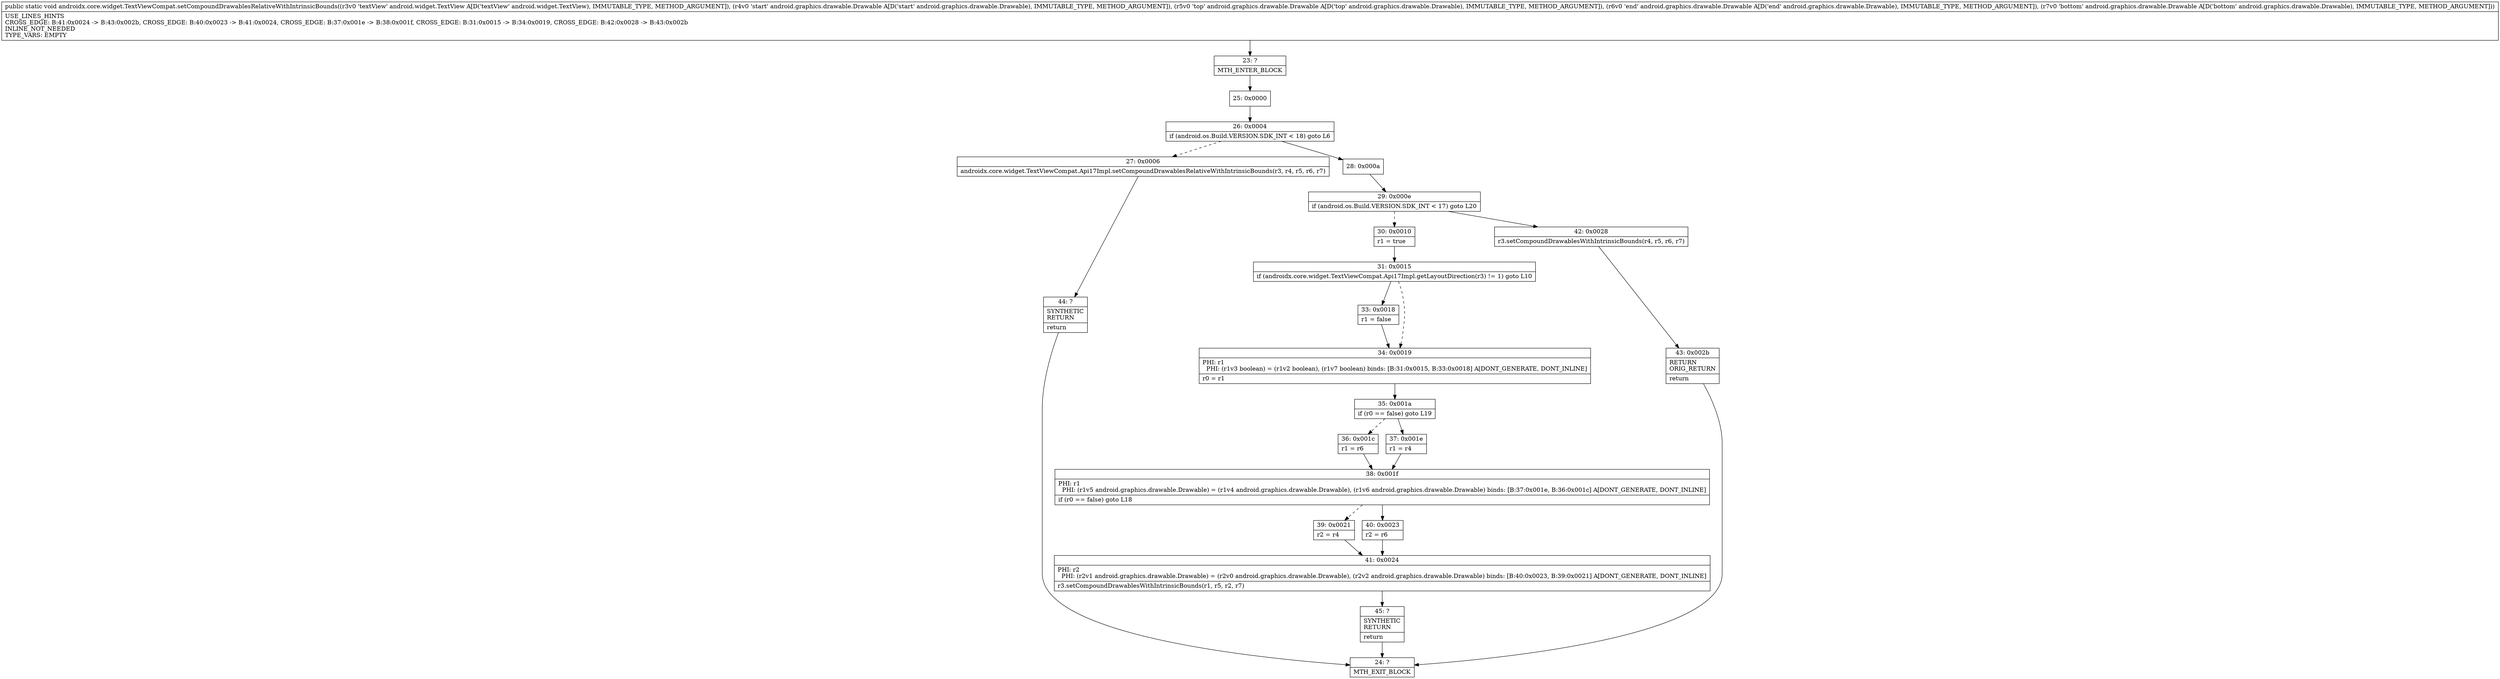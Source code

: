 digraph "CFG forandroidx.core.widget.TextViewCompat.setCompoundDrawablesRelativeWithIntrinsicBounds(Landroid\/widget\/TextView;Landroid\/graphics\/drawable\/Drawable;Landroid\/graphics\/drawable\/Drawable;Landroid\/graphics\/drawable\/Drawable;Landroid\/graphics\/drawable\/Drawable;)V" {
Node_23 [shape=record,label="{23\:\ ?|MTH_ENTER_BLOCK\l}"];
Node_25 [shape=record,label="{25\:\ 0x0000}"];
Node_26 [shape=record,label="{26\:\ 0x0004|if (android.os.Build.VERSION.SDK_INT \< 18) goto L6\l}"];
Node_27 [shape=record,label="{27\:\ 0x0006|androidx.core.widget.TextViewCompat.Api17Impl.setCompoundDrawablesRelativeWithIntrinsicBounds(r3, r4, r5, r6, r7)\l}"];
Node_44 [shape=record,label="{44\:\ ?|SYNTHETIC\lRETURN\l|return\l}"];
Node_24 [shape=record,label="{24\:\ ?|MTH_EXIT_BLOCK\l}"];
Node_28 [shape=record,label="{28\:\ 0x000a}"];
Node_29 [shape=record,label="{29\:\ 0x000e|if (android.os.Build.VERSION.SDK_INT \< 17) goto L20\l}"];
Node_30 [shape=record,label="{30\:\ 0x0010|r1 = true\l}"];
Node_31 [shape=record,label="{31\:\ 0x0015|if (androidx.core.widget.TextViewCompat.Api17Impl.getLayoutDirection(r3) != 1) goto L10\l}"];
Node_33 [shape=record,label="{33\:\ 0x0018|r1 = false\l}"];
Node_34 [shape=record,label="{34\:\ 0x0019|PHI: r1 \l  PHI: (r1v3 boolean) = (r1v2 boolean), (r1v7 boolean) binds: [B:31:0x0015, B:33:0x0018] A[DONT_GENERATE, DONT_INLINE]\l|r0 = r1\l}"];
Node_35 [shape=record,label="{35\:\ 0x001a|if (r0 == false) goto L19\l}"];
Node_36 [shape=record,label="{36\:\ 0x001c|r1 = r6\l}"];
Node_38 [shape=record,label="{38\:\ 0x001f|PHI: r1 \l  PHI: (r1v5 android.graphics.drawable.Drawable) = (r1v4 android.graphics.drawable.Drawable), (r1v6 android.graphics.drawable.Drawable) binds: [B:37:0x001e, B:36:0x001c] A[DONT_GENERATE, DONT_INLINE]\l|if (r0 == false) goto L18\l}"];
Node_39 [shape=record,label="{39\:\ 0x0021|r2 = r4\l}"];
Node_41 [shape=record,label="{41\:\ 0x0024|PHI: r2 \l  PHI: (r2v1 android.graphics.drawable.Drawable) = (r2v0 android.graphics.drawable.Drawable), (r2v2 android.graphics.drawable.Drawable) binds: [B:40:0x0023, B:39:0x0021] A[DONT_GENERATE, DONT_INLINE]\l|r3.setCompoundDrawablesWithIntrinsicBounds(r1, r5, r2, r7)\l}"];
Node_45 [shape=record,label="{45\:\ ?|SYNTHETIC\lRETURN\l|return\l}"];
Node_40 [shape=record,label="{40\:\ 0x0023|r2 = r6\l}"];
Node_37 [shape=record,label="{37\:\ 0x001e|r1 = r4\l}"];
Node_42 [shape=record,label="{42\:\ 0x0028|r3.setCompoundDrawablesWithIntrinsicBounds(r4, r5, r6, r7)\l}"];
Node_43 [shape=record,label="{43\:\ 0x002b|RETURN\lORIG_RETURN\l|return\l}"];
MethodNode[shape=record,label="{public static void androidx.core.widget.TextViewCompat.setCompoundDrawablesRelativeWithIntrinsicBounds((r3v0 'textView' android.widget.TextView A[D('textView' android.widget.TextView), IMMUTABLE_TYPE, METHOD_ARGUMENT]), (r4v0 'start' android.graphics.drawable.Drawable A[D('start' android.graphics.drawable.Drawable), IMMUTABLE_TYPE, METHOD_ARGUMENT]), (r5v0 'top' android.graphics.drawable.Drawable A[D('top' android.graphics.drawable.Drawable), IMMUTABLE_TYPE, METHOD_ARGUMENT]), (r6v0 'end' android.graphics.drawable.Drawable A[D('end' android.graphics.drawable.Drawable), IMMUTABLE_TYPE, METHOD_ARGUMENT]), (r7v0 'bottom' android.graphics.drawable.Drawable A[D('bottom' android.graphics.drawable.Drawable), IMMUTABLE_TYPE, METHOD_ARGUMENT]))  | USE_LINES_HINTS\lCROSS_EDGE: B:41:0x0024 \-\> B:43:0x002b, CROSS_EDGE: B:40:0x0023 \-\> B:41:0x0024, CROSS_EDGE: B:37:0x001e \-\> B:38:0x001f, CROSS_EDGE: B:31:0x0015 \-\> B:34:0x0019, CROSS_EDGE: B:42:0x0028 \-\> B:43:0x002b\lINLINE_NOT_NEEDED\lTYPE_VARS: EMPTY\l}"];
MethodNode -> Node_23;Node_23 -> Node_25;
Node_25 -> Node_26;
Node_26 -> Node_27[style=dashed];
Node_26 -> Node_28;
Node_27 -> Node_44;
Node_44 -> Node_24;
Node_28 -> Node_29;
Node_29 -> Node_30[style=dashed];
Node_29 -> Node_42;
Node_30 -> Node_31;
Node_31 -> Node_33;
Node_31 -> Node_34[style=dashed];
Node_33 -> Node_34;
Node_34 -> Node_35;
Node_35 -> Node_36[style=dashed];
Node_35 -> Node_37;
Node_36 -> Node_38;
Node_38 -> Node_39[style=dashed];
Node_38 -> Node_40;
Node_39 -> Node_41;
Node_41 -> Node_45;
Node_45 -> Node_24;
Node_40 -> Node_41;
Node_37 -> Node_38;
Node_42 -> Node_43;
Node_43 -> Node_24;
}

